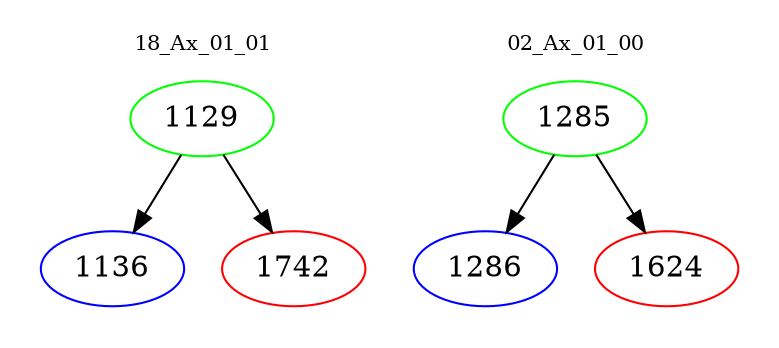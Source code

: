 digraph{
subgraph cluster_0 {
color = white
label = "18_Ax_01_01";
fontsize=10;
T0_1129 [label="1129", color="green"]
T0_1129 -> T0_1136 [color="black"]
T0_1136 [label="1136", color="blue"]
T0_1129 -> T0_1742 [color="black"]
T0_1742 [label="1742", color="red"]
}
subgraph cluster_1 {
color = white
label = "02_Ax_01_00";
fontsize=10;
T1_1285 [label="1285", color="green"]
T1_1285 -> T1_1286 [color="black"]
T1_1286 [label="1286", color="blue"]
T1_1285 -> T1_1624 [color="black"]
T1_1624 [label="1624", color="red"]
}
}
